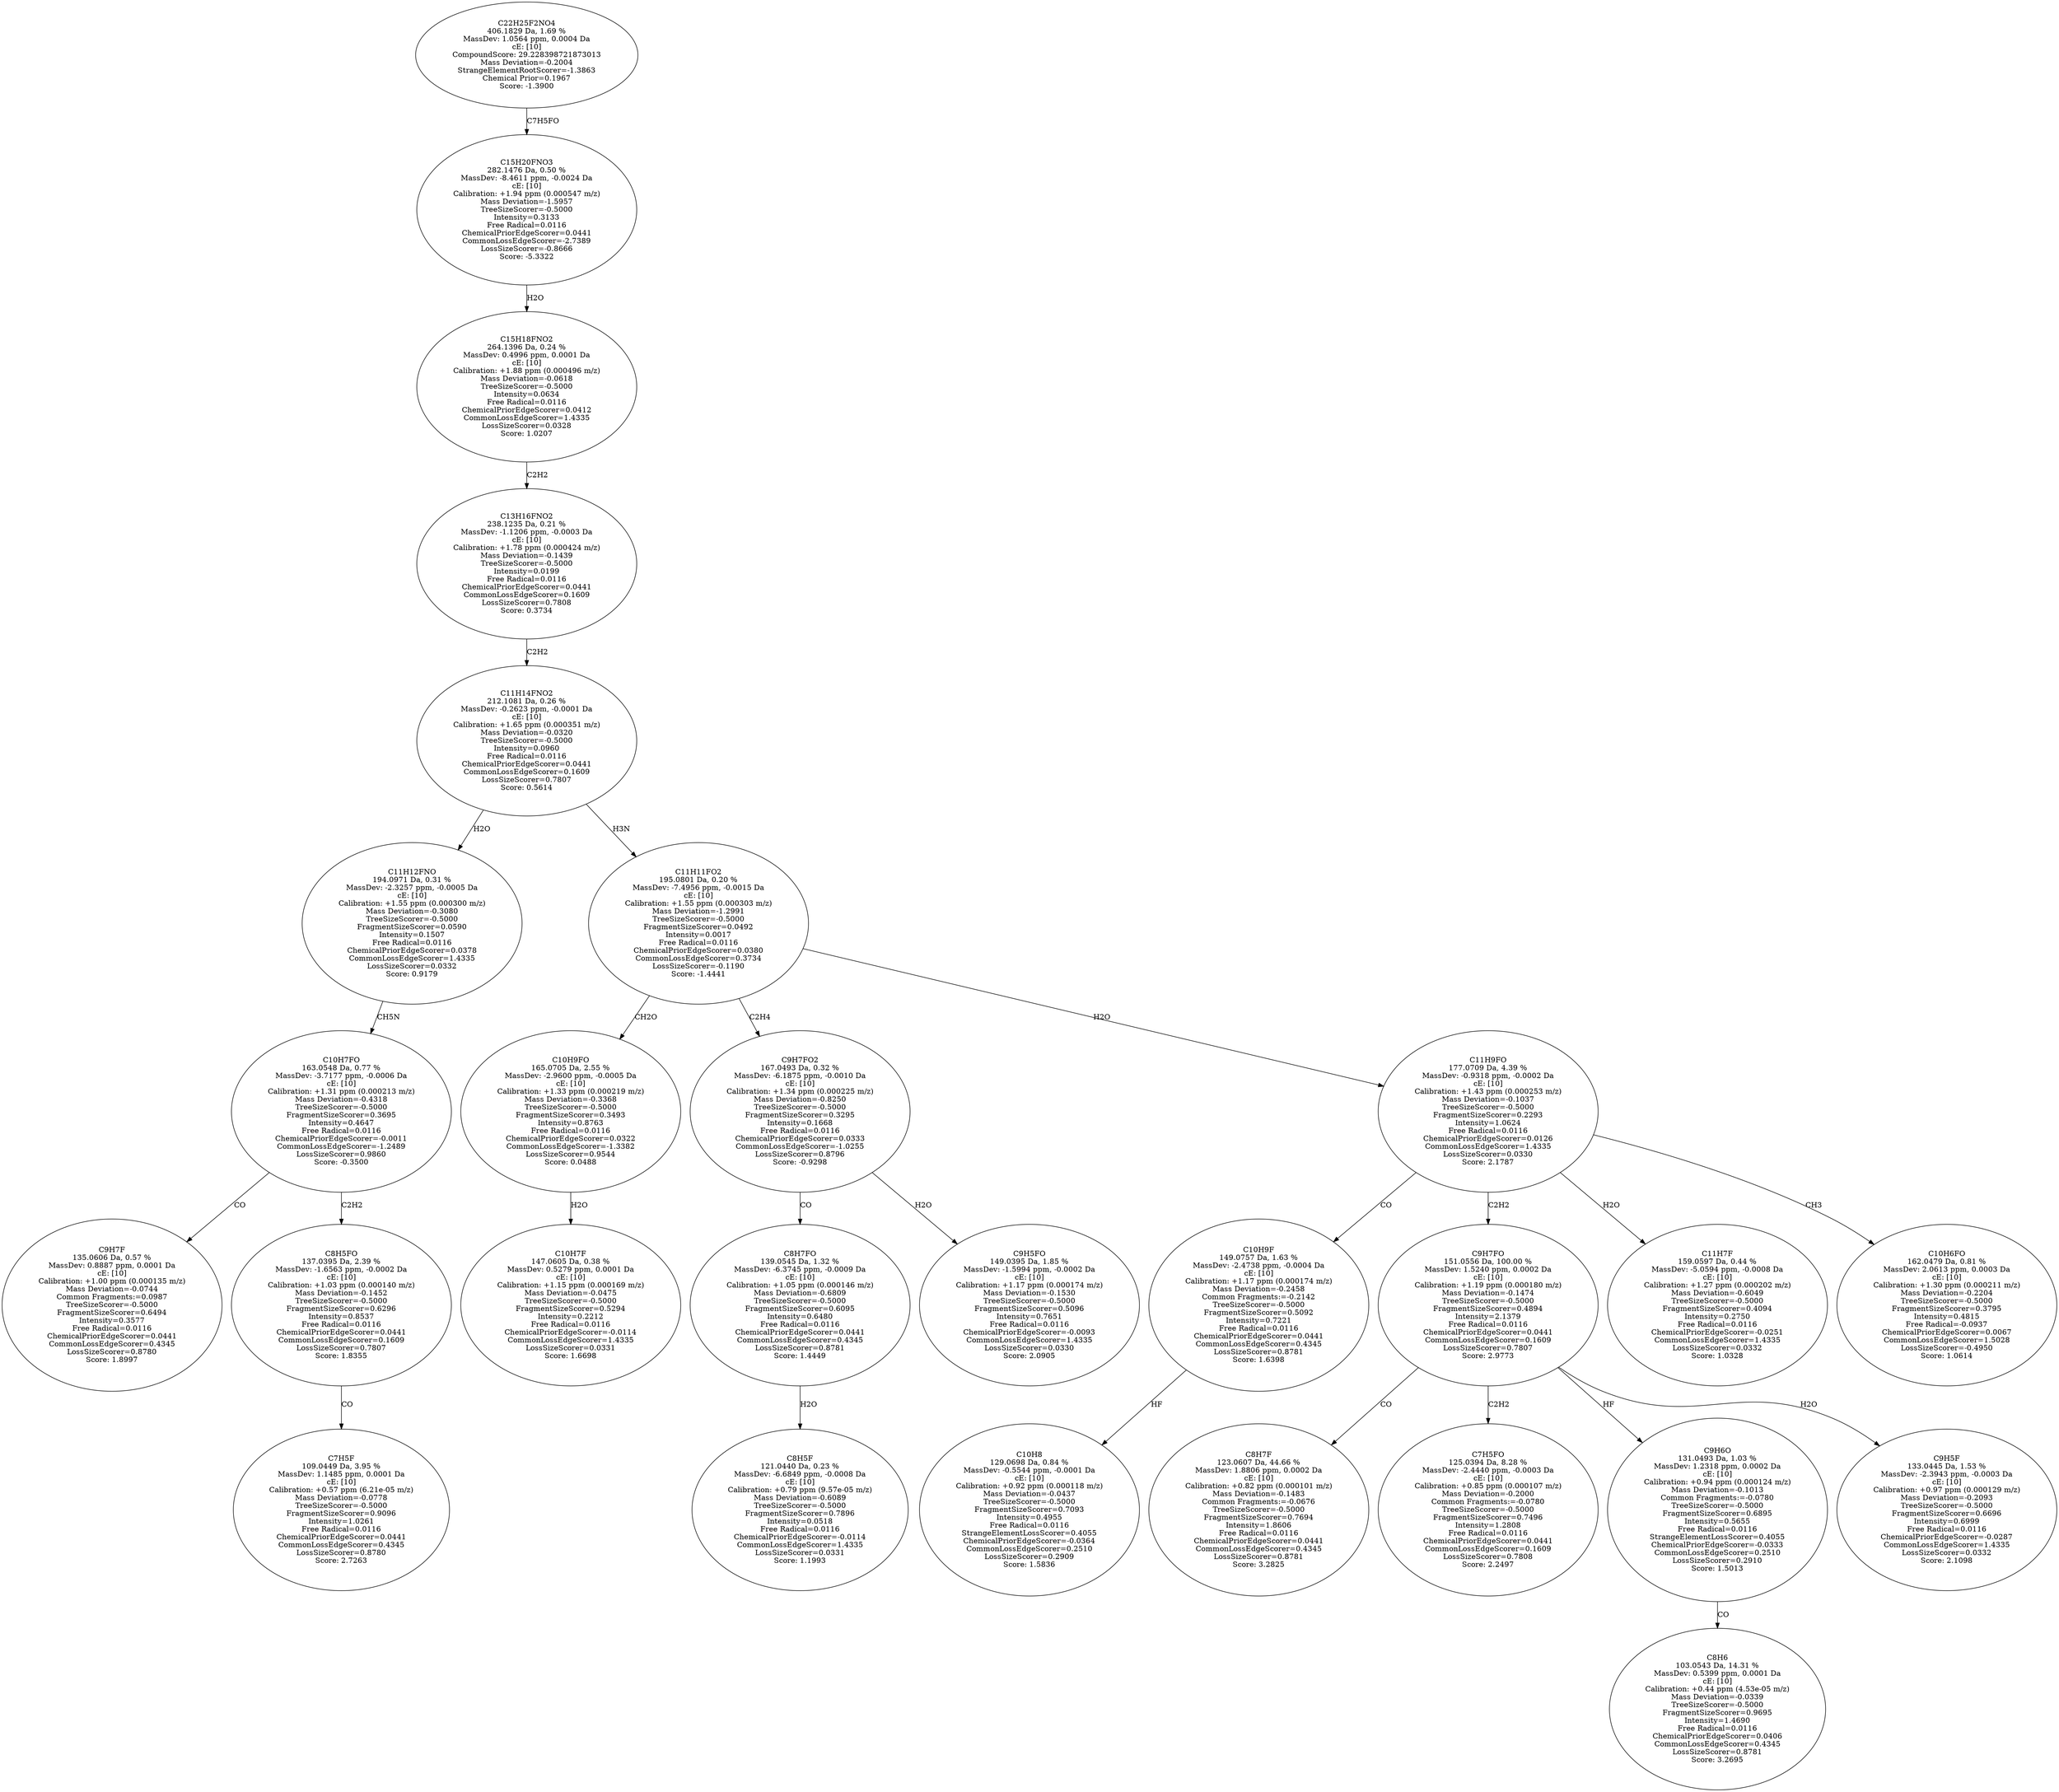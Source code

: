 strict digraph {
v1 [label="C9H7F\n135.0606 Da, 0.57 %\nMassDev: 0.8887 ppm, 0.0001 Da\ncE: [10]\nCalibration: +1.00 ppm (0.000135 m/z)\nMass Deviation=-0.0744\nCommon Fragments:=0.0987\nTreeSizeScorer=-0.5000\nFragmentSizeScorer=0.6494\nIntensity=0.3577\nFree Radical=0.0116\nChemicalPriorEdgeScorer=0.0441\nCommonLossEdgeScorer=0.4345\nLossSizeScorer=0.8780\nScore: 1.8997"];
v2 [label="C7H5F\n109.0449 Da, 3.95 %\nMassDev: 1.1485 ppm, 0.0001 Da\ncE: [10]\nCalibration: +0.57 ppm (6.21e-05 m/z)\nMass Deviation=-0.0778\nTreeSizeScorer=-0.5000\nFragmentSizeScorer=0.9096\nIntensity=1.0261\nFree Radical=0.0116\nChemicalPriorEdgeScorer=0.0441\nCommonLossEdgeScorer=0.4345\nLossSizeScorer=0.8780\nScore: 2.7263"];
v3 [label="C8H5FO\n137.0395 Da, 2.39 %\nMassDev: -1.6563 ppm, -0.0002 Da\ncE: [10]\nCalibration: +1.03 ppm (0.000140 m/z)\nMass Deviation=-0.1452\nTreeSizeScorer=-0.5000\nFragmentSizeScorer=0.6296\nIntensity=0.8537\nFree Radical=0.0116\nChemicalPriorEdgeScorer=0.0441\nCommonLossEdgeScorer=0.1609\nLossSizeScorer=0.7807\nScore: 1.8355"];
v4 [label="C10H7FO\n163.0548 Da, 0.77 %\nMassDev: -3.7177 ppm, -0.0006 Da\ncE: [10]\nCalibration: +1.31 ppm (0.000213 m/z)\nMass Deviation=-0.4318\nTreeSizeScorer=-0.5000\nFragmentSizeScorer=0.3695\nIntensity=0.4647\nFree Radical=0.0116\nChemicalPriorEdgeScorer=-0.0011\nCommonLossEdgeScorer=-1.2489\nLossSizeScorer=0.9860\nScore: -0.3500"];
v5 [label="C11H12FNO\n194.0971 Da, 0.31 %\nMassDev: -2.3257 ppm, -0.0005 Da\ncE: [10]\nCalibration: +1.55 ppm (0.000300 m/z)\nMass Deviation=-0.3080\nTreeSizeScorer=-0.5000\nFragmentSizeScorer=0.0590\nIntensity=0.1507\nFree Radical=0.0116\nChemicalPriorEdgeScorer=0.0378\nCommonLossEdgeScorer=1.4335\nLossSizeScorer=0.0332\nScore: 0.9179"];
v6 [label="C10H7F\n147.0605 Da, 0.38 %\nMassDev: 0.5279 ppm, 0.0001 Da\ncE: [10]\nCalibration: +1.15 ppm (0.000169 m/z)\nMass Deviation=-0.0475\nTreeSizeScorer=-0.5000\nFragmentSizeScorer=0.5294\nIntensity=0.2212\nFree Radical=0.0116\nChemicalPriorEdgeScorer=-0.0114\nCommonLossEdgeScorer=1.4335\nLossSizeScorer=0.0331\nScore: 1.6698"];
v7 [label="C10H9FO\n165.0705 Da, 2.55 %\nMassDev: -2.9600 ppm, -0.0005 Da\ncE: [10]\nCalibration: +1.33 ppm (0.000219 m/z)\nMass Deviation=-0.3368\nTreeSizeScorer=-0.5000\nFragmentSizeScorer=0.3493\nIntensity=0.8763\nFree Radical=0.0116\nChemicalPriorEdgeScorer=0.0322\nCommonLossEdgeScorer=-1.3382\nLossSizeScorer=0.9544\nScore: 0.0488"];
v8 [label="C8H5F\n121.0440 Da, 0.23 %\nMassDev: -6.6849 ppm, -0.0008 Da\ncE: [10]\nCalibration: +0.79 ppm (9.57e-05 m/z)\nMass Deviation=-0.6089\nTreeSizeScorer=-0.5000\nFragmentSizeScorer=0.7896\nIntensity=0.0518\nFree Radical=0.0116\nChemicalPriorEdgeScorer=-0.0114\nCommonLossEdgeScorer=1.4335\nLossSizeScorer=0.0331\nScore: 1.1993"];
v9 [label="C8H7FO\n139.0545 Da, 1.32 %\nMassDev: -6.3745 ppm, -0.0009 Da\ncE: [10]\nCalibration: +1.05 ppm (0.000146 m/z)\nMass Deviation=-0.6809\nTreeSizeScorer=-0.5000\nFragmentSizeScorer=0.6095\nIntensity=0.6480\nFree Radical=0.0116\nChemicalPriorEdgeScorer=0.0441\nCommonLossEdgeScorer=0.4345\nLossSizeScorer=0.8781\nScore: 1.4449"];
v10 [label="C9H5FO\n149.0395 Da, 1.85 %\nMassDev: -1.5994 ppm, -0.0002 Da\ncE: [10]\nCalibration: +1.17 ppm (0.000174 m/z)\nMass Deviation=-0.1530\nTreeSizeScorer=-0.5000\nFragmentSizeScorer=0.5096\nIntensity=0.7651\nFree Radical=0.0116\nChemicalPriorEdgeScorer=-0.0093\nCommonLossEdgeScorer=1.4335\nLossSizeScorer=0.0330\nScore: 2.0905"];
v11 [label="C9H7FO2\n167.0493 Da, 0.32 %\nMassDev: -6.1875 ppm, -0.0010 Da\ncE: [10]\nCalibration: +1.34 ppm (0.000225 m/z)\nMass Deviation=-0.8250\nTreeSizeScorer=-0.5000\nFragmentSizeScorer=0.3295\nIntensity=0.1668\nFree Radical=0.0116\nChemicalPriorEdgeScorer=0.0333\nCommonLossEdgeScorer=-1.0255\nLossSizeScorer=0.8796\nScore: -0.9298"];
v12 [label="C10H8\n129.0698 Da, 0.84 %\nMassDev: -0.5544 ppm, -0.0001 Da\ncE: [10]\nCalibration: +0.92 ppm (0.000118 m/z)\nMass Deviation=-0.0437\nTreeSizeScorer=-0.5000\nFragmentSizeScorer=0.7093\nIntensity=0.4955\nFree Radical=0.0116\nStrangeElementLossScorer=0.4055\nChemicalPriorEdgeScorer=-0.0364\nCommonLossEdgeScorer=0.2510\nLossSizeScorer=0.2909\nScore: 1.5836"];
v13 [label="C10H9F\n149.0757 Da, 1.63 %\nMassDev: -2.4738 ppm, -0.0004 Da\ncE: [10]\nCalibration: +1.17 ppm (0.000174 m/z)\nMass Deviation=-0.2458\nCommon Fragments:=-0.2142\nTreeSizeScorer=-0.5000\nFragmentSizeScorer=0.5092\nIntensity=0.7221\nFree Radical=0.0116\nChemicalPriorEdgeScorer=0.0441\nCommonLossEdgeScorer=0.4345\nLossSizeScorer=0.8781\nScore: 1.6398"];
v14 [label="C8H7F\n123.0607 Da, 44.66 %\nMassDev: 1.8806 ppm, 0.0002 Da\ncE: [10]\nCalibration: +0.82 ppm (0.000101 m/z)\nMass Deviation=-0.1483\nCommon Fragments:=-0.0676\nTreeSizeScorer=-0.5000\nFragmentSizeScorer=0.7694\nIntensity=1.8606\nFree Radical=0.0116\nChemicalPriorEdgeScorer=0.0441\nCommonLossEdgeScorer=0.4345\nLossSizeScorer=0.8781\nScore: 3.2825"];
v15 [label="C7H5FO\n125.0394 Da, 8.28 %\nMassDev: -2.4440 ppm, -0.0003 Da\ncE: [10]\nCalibration: +0.85 ppm (0.000107 m/z)\nMass Deviation=-0.2000\nCommon Fragments:=-0.0780\nTreeSizeScorer=-0.5000\nFragmentSizeScorer=0.7496\nIntensity=1.2808\nFree Radical=0.0116\nChemicalPriorEdgeScorer=0.0441\nCommonLossEdgeScorer=0.1609\nLossSizeScorer=0.7808\nScore: 2.2497"];
v16 [label="C8H6\n103.0543 Da, 14.31 %\nMassDev: 0.5399 ppm, 0.0001 Da\ncE: [10]\nCalibration: +0.44 ppm (4.53e-05 m/z)\nMass Deviation=-0.0339\nTreeSizeScorer=-0.5000\nFragmentSizeScorer=0.9695\nIntensity=1.4690\nFree Radical=0.0116\nChemicalPriorEdgeScorer=0.0406\nCommonLossEdgeScorer=0.4345\nLossSizeScorer=0.8781\nScore: 3.2695"];
v17 [label="C9H6O\n131.0493 Da, 1.03 %\nMassDev: 1.2318 ppm, 0.0002 Da\ncE: [10]\nCalibration: +0.94 ppm (0.000124 m/z)\nMass Deviation=-0.1013\nCommon Fragments:=-0.0780\nTreeSizeScorer=-0.5000\nFragmentSizeScorer=0.6895\nIntensity=0.5655\nFree Radical=0.0116\nStrangeElementLossScorer=0.4055\nChemicalPriorEdgeScorer=-0.0333\nCommonLossEdgeScorer=0.2510\nLossSizeScorer=0.2910\nScore: 1.5013"];
v18 [label="C9H5F\n133.0445 Da, 1.53 %\nMassDev: -2.3943 ppm, -0.0003 Da\ncE: [10]\nCalibration: +0.97 ppm (0.000129 m/z)\nMass Deviation=-0.2093\nTreeSizeScorer=-0.5000\nFragmentSizeScorer=0.6696\nIntensity=0.6999\nFree Radical=0.0116\nChemicalPriorEdgeScorer=-0.0287\nCommonLossEdgeScorer=1.4335\nLossSizeScorer=0.0332\nScore: 2.1098"];
v19 [label="C9H7FO\n151.0556 Da, 100.00 %\nMassDev: 1.5240 ppm, 0.0002 Da\ncE: [10]\nCalibration: +1.19 ppm (0.000180 m/z)\nMass Deviation=-0.1474\nTreeSizeScorer=-0.5000\nFragmentSizeScorer=0.4894\nIntensity=2.1379\nFree Radical=0.0116\nChemicalPriorEdgeScorer=0.0441\nCommonLossEdgeScorer=0.1609\nLossSizeScorer=0.7807\nScore: 2.9773"];
v20 [label="C11H7F\n159.0597 Da, 0.44 %\nMassDev: -5.0594 ppm, -0.0008 Da\ncE: [10]\nCalibration: +1.27 ppm (0.000202 m/z)\nMass Deviation=-0.6049\nTreeSizeScorer=-0.5000\nFragmentSizeScorer=0.4094\nIntensity=0.2750\nFree Radical=0.0116\nChemicalPriorEdgeScorer=-0.0251\nCommonLossEdgeScorer=1.4335\nLossSizeScorer=0.0332\nScore: 1.0328"];
v21 [label="C10H6FO\n162.0479 Da, 0.81 %\nMassDev: 2.0613 ppm, 0.0003 Da\ncE: [10]\nCalibration: +1.30 ppm (0.000211 m/z)\nMass Deviation=-0.2204\nTreeSizeScorer=-0.5000\nFragmentSizeScorer=0.3795\nIntensity=0.4815\nFree Radical=-0.0937\nChemicalPriorEdgeScorer=0.0067\nCommonLossEdgeScorer=1.5028\nLossSizeScorer=-0.4950\nScore: 1.0614"];
v22 [label="C11H9FO\n177.0709 Da, 4.39 %\nMassDev: -0.9318 ppm, -0.0002 Da\ncE: [10]\nCalibration: +1.43 ppm (0.000253 m/z)\nMass Deviation=-0.1037\nTreeSizeScorer=-0.5000\nFragmentSizeScorer=0.2293\nIntensity=1.0624\nFree Radical=0.0116\nChemicalPriorEdgeScorer=0.0126\nCommonLossEdgeScorer=1.4335\nLossSizeScorer=0.0330\nScore: 2.1787"];
v23 [label="C11H11FO2\n195.0801 Da, 0.20 %\nMassDev: -7.4956 ppm, -0.0015 Da\ncE: [10]\nCalibration: +1.55 ppm (0.000303 m/z)\nMass Deviation=-1.2991\nTreeSizeScorer=-0.5000\nFragmentSizeScorer=0.0492\nIntensity=0.0017\nFree Radical=0.0116\nChemicalPriorEdgeScorer=0.0380\nCommonLossEdgeScorer=0.3734\nLossSizeScorer=-0.1190\nScore: -1.4441"];
v24 [label="C11H14FNO2\n212.1081 Da, 0.26 %\nMassDev: -0.2623 ppm, -0.0001 Da\ncE: [10]\nCalibration: +1.65 ppm (0.000351 m/z)\nMass Deviation=-0.0320\nTreeSizeScorer=-0.5000\nIntensity=0.0960\nFree Radical=0.0116\nChemicalPriorEdgeScorer=0.0441\nCommonLossEdgeScorer=0.1609\nLossSizeScorer=0.7807\nScore: 0.5614"];
v25 [label="C13H16FNO2\n238.1235 Da, 0.21 %\nMassDev: -1.1206 ppm, -0.0003 Da\ncE: [10]\nCalibration: +1.78 ppm (0.000424 m/z)\nMass Deviation=-0.1439\nTreeSizeScorer=-0.5000\nIntensity=0.0199\nFree Radical=0.0116\nChemicalPriorEdgeScorer=0.0441\nCommonLossEdgeScorer=0.1609\nLossSizeScorer=0.7808\nScore: 0.3734"];
v26 [label="C15H18FNO2\n264.1396 Da, 0.24 %\nMassDev: 0.4996 ppm, 0.0001 Da\ncE: [10]\nCalibration: +1.88 ppm (0.000496 m/z)\nMass Deviation=-0.0618\nTreeSizeScorer=-0.5000\nIntensity=0.0634\nFree Radical=0.0116\nChemicalPriorEdgeScorer=0.0412\nCommonLossEdgeScorer=1.4335\nLossSizeScorer=0.0328\nScore: 1.0207"];
v27 [label="C15H20FNO3\n282.1476 Da, 0.50 %\nMassDev: -8.4611 ppm, -0.0024 Da\ncE: [10]\nCalibration: +1.94 ppm (0.000547 m/z)\nMass Deviation=-1.5957\nTreeSizeScorer=-0.5000\nIntensity=0.3133\nFree Radical=0.0116\nChemicalPriorEdgeScorer=0.0441\nCommonLossEdgeScorer=-2.7389\nLossSizeScorer=-0.8666\nScore: -5.3322"];
v28 [label="C22H25F2NO4\n406.1829 Da, 1.69 %\nMassDev: 1.0564 ppm, 0.0004 Da\ncE: [10]\nCompoundScore: 29.228398721873013\nMass Deviation=-0.2004\nStrangeElementRootScorer=-1.3863\nChemical Prior=0.1967\nScore: -1.3900"];
v4 -> v1 [label="CO"];
v3 -> v2 [label="CO"];
v4 -> v3 [label="C2H2"];
v5 -> v4 [label="CH5N"];
v24 -> v5 [label="H2O"];
v7 -> v6 [label="H2O"];
v23 -> v7 [label="CH2O"];
v9 -> v8 [label="H2O"];
v11 -> v9 [label="CO"];
v11 -> v10 [label="H2O"];
v23 -> v11 [label="C2H4"];
v13 -> v12 [label="HF"];
v22 -> v13 [label="CO"];
v19 -> v14 [label="CO"];
v19 -> v15 [label="C2H2"];
v17 -> v16 [label="CO"];
v19 -> v17 [label="HF"];
v19 -> v18 [label="H2O"];
v22 -> v19 [label="C2H2"];
v22 -> v20 [label="H2O"];
v22 -> v21 [label="CH3"];
v23 -> v22 [label="H2O"];
v24 -> v23 [label="H3N"];
v25 -> v24 [label="C2H2"];
v26 -> v25 [label="C2H2"];
v27 -> v26 [label="H2O"];
v28 -> v27 [label="C7H5FO"];
}